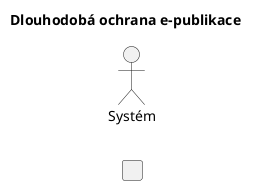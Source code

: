@startuml
left to right direction
title Dlouhodobá ochrana e-publikace
skinparam packageStyle rect

actor :Systém: as sys

rectangle  {
}
@enduml